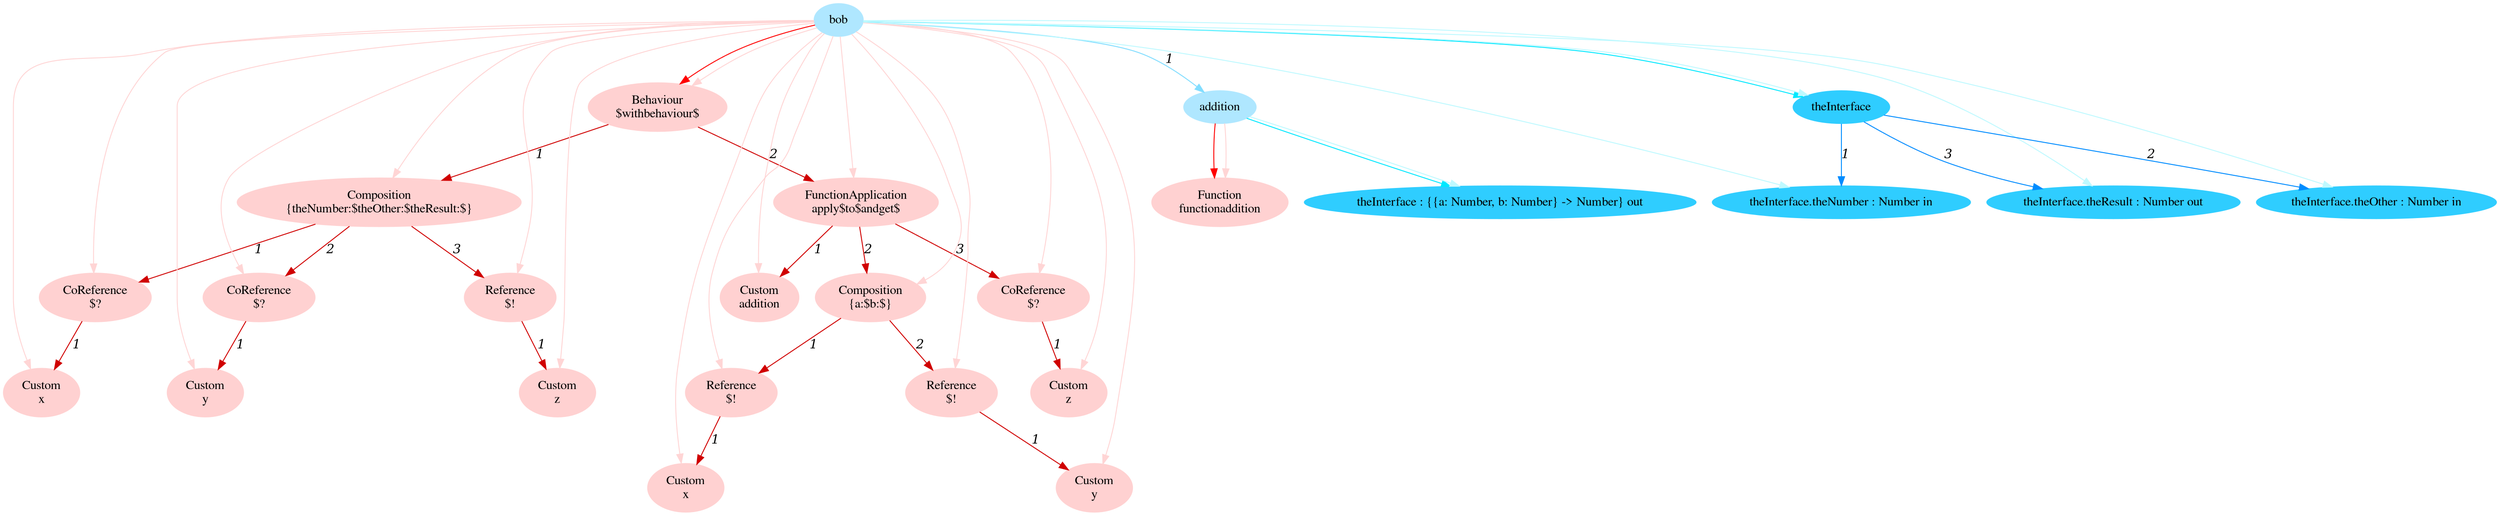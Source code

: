 digraph g{node_5674 [shape="ellipse", style="filled", color="#ffd1d1", fontname="Times", label="Function
functionaddition" ]
node_5690 [shape="ellipse", style="filled", color="#ffd1d1", fontname="Times", label="Behaviour
$withbehaviour$" ]
node_5692 [shape="ellipse", style="filled", color="#ffd1d1", fontname="Times", label="Composition
{theNumber:$theOther:$theResult:$}" ]
node_5694 [shape="ellipse", style="filled", color="#ffd1d1", fontname="Times", label="CoReference
$?" ]
node_5696 [shape="ellipse", style="filled", color="#ffd1d1", fontname="Times", label="Custom
x" ]
node_5699 [shape="ellipse", style="filled", color="#ffd1d1", fontname="Times", label="CoReference
$?" ]
node_5701 [shape="ellipse", style="filled", color="#ffd1d1", fontname="Times", label="Custom
y" ]
node_5704 [shape="ellipse", style="filled", color="#ffd1d1", fontname="Times", label="Reference
$!" ]
node_5706 [shape="ellipse", style="filled", color="#ffd1d1", fontname="Times", label="Custom
z" ]
node_5712 [shape="ellipse", style="filled", color="#ffd1d1", fontname="Times", label="FunctionApplication
apply$to$andget$" ]
node_5714 [shape="ellipse", style="filled", color="#ffd1d1", fontname="Times", label="Custom
addition" ]
node_5716 [shape="ellipse", style="filled", color="#ffd1d1", fontname="Times", label="Composition
{a:$b:$}" ]
node_5718 [shape="ellipse", style="filled", color="#ffd1d1", fontname="Times", label="Reference
$!" ]
node_5720 [shape="ellipse", style="filled", color="#ffd1d1", fontname="Times", label="Custom
x" ]
node_5723 [shape="ellipse", style="filled", color="#ffd1d1", fontname="Times", label="Reference
$!" ]
node_5725 [shape="ellipse", style="filled", color="#ffd1d1", fontname="Times", label="Custom
y" ]
node_5730 [shape="ellipse", style="filled", color="#ffd1d1", fontname="Times", label="CoReference
$?" ]
node_5732 [shape="ellipse", style="filled", color="#ffd1d1", fontname="Times", label="Custom
z" ]
node_5669 [shape="ellipse", style="filled", color="#afe7ff", fontname="Times", label="bob" ]
node_5670 [shape="ellipse", style="filled", color="#afe7ff", fontname="Times", label="addition" ]
node_5671 [shape="ellipse", style="filled", color="#2fcdff", fontname="Times", label="theInterface : {{a: Number, b: Number} -> Number} out" ]
node_5678 [shape="ellipse", style="filled", color="#2fcdff", fontname="Times", label="theInterface" ]
node_5679 [shape="ellipse", style="filled", color="#2fcdff", fontname="Times", label="theInterface.theNumber : Number in" ]
node_5681 [shape="ellipse", style="filled", color="#2fcdff", fontname="Times", label="theInterface.theOther : Number in" ]
node_5683 [shape="ellipse", style="filled", color="#2fcdff", fontname="Times", label="theInterface.theResult : Number out" ]
node_5694 -> node_5696 [dir=forward, arrowHead=normal, fontname="Times-Italic", arrowsize=1, color="#d00000", label="1",  headlabel="", taillabel="" ]
node_5699 -> node_5701 [dir=forward, arrowHead=normal, fontname="Times-Italic", arrowsize=1, color="#d00000", label="1",  headlabel="", taillabel="" ]
node_5704 -> node_5706 [dir=forward, arrowHead=normal, fontname="Times-Italic", arrowsize=1, color="#d00000", label="1",  headlabel="", taillabel="" ]
node_5692 -> node_5694 [dir=forward, arrowHead=normal, fontname="Times-Italic", arrowsize=1, color="#d00000", label="1",  headlabel="", taillabel="" ]
node_5692 -> node_5699 [dir=forward, arrowHead=normal, fontname="Times-Italic", arrowsize=1, color="#d00000", label="2",  headlabel="", taillabel="" ]
node_5692 -> node_5704 [dir=forward, arrowHead=normal, fontname="Times-Italic", arrowsize=1, color="#d00000", label="3",  headlabel="", taillabel="" ]
node_5718 -> node_5720 [dir=forward, arrowHead=normal, fontname="Times-Italic", arrowsize=1, color="#d00000", label="1",  headlabel="", taillabel="" ]
node_5723 -> node_5725 [dir=forward, arrowHead=normal, fontname="Times-Italic", arrowsize=1, color="#d00000", label="1",  headlabel="", taillabel="" ]
node_5716 -> node_5718 [dir=forward, arrowHead=normal, fontname="Times-Italic", arrowsize=1, color="#d00000", label="1",  headlabel="", taillabel="" ]
node_5716 -> node_5723 [dir=forward, arrowHead=normal, fontname="Times-Italic", arrowsize=1, color="#d00000", label="2",  headlabel="", taillabel="" ]
node_5730 -> node_5732 [dir=forward, arrowHead=normal, fontname="Times-Italic", arrowsize=1, color="#d00000", label="1",  headlabel="", taillabel="" ]
node_5712 -> node_5714 [dir=forward, arrowHead=normal, fontname="Times-Italic", arrowsize=1, color="#d00000", label="1",  headlabel="", taillabel="" ]
node_5712 -> node_5716 [dir=forward, arrowHead=normal, fontname="Times-Italic", arrowsize=1, color="#d00000", label="2",  headlabel="", taillabel="" ]
node_5712 -> node_5730 [dir=forward, arrowHead=normal, fontname="Times-Italic", arrowsize=1, color="#d00000", label="3",  headlabel="", taillabel="" ]
node_5690 -> node_5692 [dir=forward, arrowHead=normal, fontname="Times-Italic", arrowsize=1, color="#d00000", label="1",  headlabel="", taillabel="" ]
node_5690 -> node_5712 [dir=forward, arrowHead=normal, fontname="Times-Italic", arrowsize=1, color="#d00000", label="2",  headlabel="", taillabel="" ]
node_5670 -> node_5674 [dir=forward, arrowHead=normal, fontname="Times-Italic", arrowsize=1, color="#ff0000", label="",  headlabel="", taillabel="" ]
node_5669 -> node_5690 [dir=forward, arrowHead=normal, fontname="Times-Italic", arrowsize=1, color="#ff0000", label="",  headlabel="", taillabel="" ]
node_5670 -> node_5674 [dir=forward, arrowHead=normal, fontname="Times-Italic", arrowsize=1, color="#ffd5d5", label="",  headlabel="", taillabel="" ]
node_5669 -> node_5690 [dir=forward, arrowHead=normal, fontname="Times-Italic", arrowsize=1, color="#ffd5d5", label="",  headlabel="", taillabel="" ]
node_5669 -> node_5692 [dir=forward, arrowHead=normal, fontname="Times-Italic", arrowsize=1, color="#ffd5d5", label="",  headlabel="", taillabel="" ]
node_5669 -> node_5694 [dir=forward, arrowHead=normal, fontname="Times-Italic", arrowsize=1, color="#ffd5d5", label="",  headlabel="", taillabel="" ]
node_5669 -> node_5696 [dir=forward, arrowHead=normal, fontname="Times-Italic", arrowsize=1, color="#ffd5d5", label="",  headlabel="", taillabel="" ]
node_5669 -> node_5699 [dir=forward, arrowHead=normal, fontname="Times-Italic", arrowsize=1, color="#ffd5d5", label="",  headlabel="", taillabel="" ]
node_5669 -> node_5701 [dir=forward, arrowHead=normal, fontname="Times-Italic", arrowsize=1, color="#ffd5d5", label="",  headlabel="", taillabel="" ]
node_5669 -> node_5704 [dir=forward, arrowHead=normal, fontname="Times-Italic", arrowsize=1, color="#ffd5d5", label="",  headlabel="", taillabel="" ]
node_5669 -> node_5706 [dir=forward, arrowHead=normal, fontname="Times-Italic", arrowsize=1, color="#ffd5d5", label="",  headlabel="", taillabel="" ]
node_5669 -> node_5712 [dir=forward, arrowHead=normal, fontname="Times-Italic", arrowsize=1, color="#ffd5d5", label="",  headlabel="", taillabel="" ]
node_5669 -> node_5714 [dir=forward, arrowHead=normal, fontname="Times-Italic", arrowsize=1, color="#ffd5d5", label="",  headlabel="", taillabel="" ]
node_5669 -> node_5716 [dir=forward, arrowHead=normal, fontname="Times-Italic", arrowsize=1, color="#ffd5d5", label="",  headlabel="", taillabel="" ]
node_5669 -> node_5718 [dir=forward, arrowHead=normal, fontname="Times-Italic", arrowsize=1, color="#ffd5d5", label="",  headlabel="", taillabel="" ]
node_5669 -> node_5720 [dir=forward, arrowHead=normal, fontname="Times-Italic", arrowsize=1, color="#ffd5d5", label="",  headlabel="", taillabel="" ]
node_5669 -> node_5723 [dir=forward, arrowHead=normal, fontname="Times-Italic", arrowsize=1, color="#ffd5d5", label="",  headlabel="", taillabel="" ]
node_5669 -> node_5725 [dir=forward, arrowHead=normal, fontname="Times-Italic", arrowsize=1, color="#ffd5d5", label="",  headlabel="", taillabel="" ]
node_5669 -> node_5730 [dir=forward, arrowHead=normal, fontname="Times-Italic", arrowsize=1, color="#ffd5d5", label="",  headlabel="", taillabel="" ]
node_5669 -> node_5732 [dir=forward, arrowHead=normal, fontname="Times-Italic", arrowsize=1, color="#ffd5d5", label="",  headlabel="", taillabel="" ]
node_5670 -> node_5671 [dir=forward, arrowHead=normal, fontname="Times-Italic", arrowsize=1, color="#00e8ff", label="",  headlabel="", taillabel="" ]
node_5669 -> node_5678 [dir=forward, arrowHead=normal, fontname="Times-Italic", arrowsize=1, color="#00e8ff", label="",  headlabel="", taillabel="" ]
node_5670 -> node_5671 [dir=forward, arrowHead=normal, fontname="Times-Italic", arrowsize=1, color="#bef9ff", label="",  headlabel="", taillabel="" ]
node_5669 -> node_5679 [dir=forward, arrowHead=normal, fontname="Times-Italic", arrowsize=1, color="#bef9ff", label="",  headlabel="", taillabel="" ]
node_5669 -> node_5681 [dir=forward, arrowHead=normal, fontname="Times-Italic", arrowsize=1, color="#bef9ff", label="",  headlabel="", taillabel="" ]
node_5669 -> node_5683 [dir=forward, arrowHead=normal, fontname="Times-Italic", arrowsize=1, color="#bef9ff", label="",  headlabel="", taillabel="" ]
node_5669 -> node_5678 [dir=forward, arrowHead=normal, fontname="Times-Italic", arrowsize=1, color="#bef9ff", label="",  headlabel="", taillabel="" ]
node_5678 -> node_5679 [dir=forward, arrowHead=normal, fontname="Times-Italic", arrowsize=1, color="#008cff", label="1",  headlabel="", taillabel="" ]
node_5678 -> node_5681 [dir=forward, arrowHead=normal, fontname="Times-Italic", arrowsize=1, color="#008cff", label="2",  headlabel="", taillabel="" ]
node_5678 -> node_5683 [dir=forward, arrowHead=normal, fontname="Times-Italic", arrowsize=1, color="#008cff", label="3",  headlabel="", taillabel="" ]
node_5669 -> node_5670 [dir=forward, arrowHead=normal, fontname="Times-Italic", arrowsize=1, color="#81ddff", label="1",  headlabel="", taillabel="" ]
}